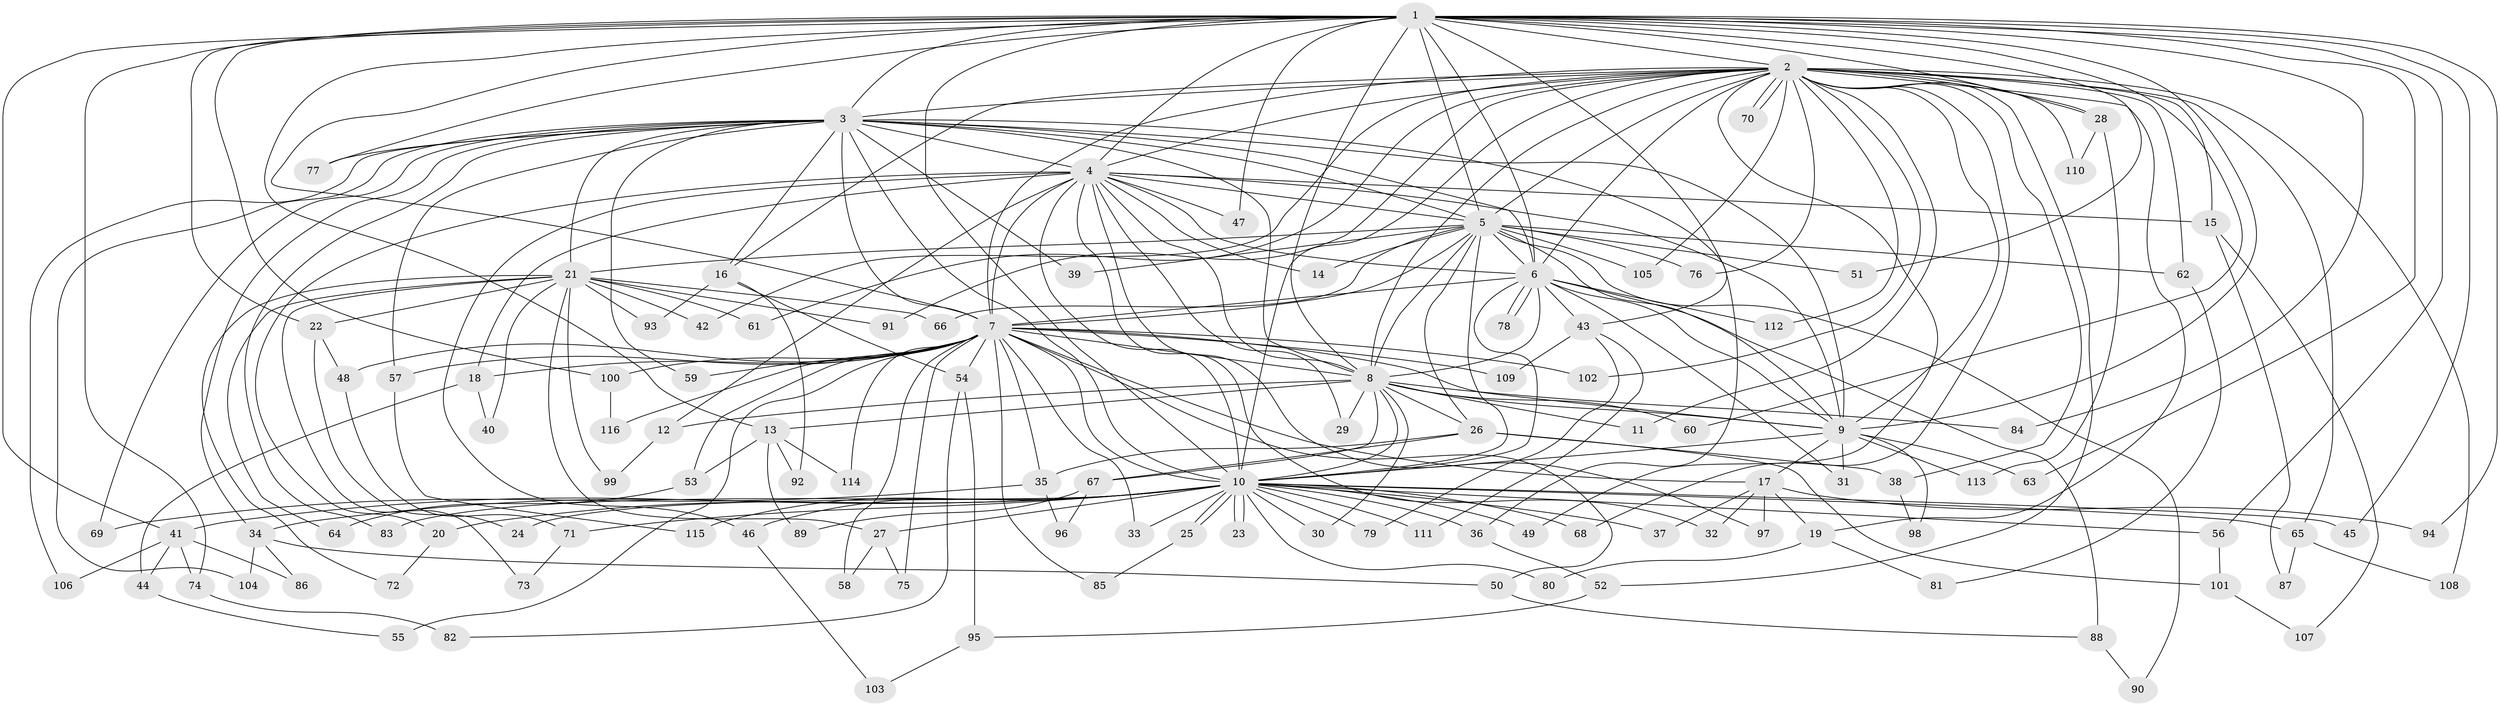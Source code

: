 // Generated by graph-tools (version 1.1) at 2025/01/03/09/25 03:01:29]
// undirected, 116 vertices, 257 edges
graph export_dot {
graph [start="1"]
  node [color=gray90,style=filled];
  1;
  2;
  3;
  4;
  5;
  6;
  7;
  8;
  9;
  10;
  11;
  12;
  13;
  14;
  15;
  16;
  17;
  18;
  19;
  20;
  21;
  22;
  23;
  24;
  25;
  26;
  27;
  28;
  29;
  30;
  31;
  32;
  33;
  34;
  35;
  36;
  37;
  38;
  39;
  40;
  41;
  42;
  43;
  44;
  45;
  46;
  47;
  48;
  49;
  50;
  51;
  52;
  53;
  54;
  55;
  56;
  57;
  58;
  59;
  60;
  61;
  62;
  63;
  64;
  65;
  66;
  67;
  68;
  69;
  70;
  71;
  72;
  73;
  74;
  75;
  76;
  77;
  78;
  79;
  80;
  81;
  82;
  83;
  84;
  85;
  86;
  87;
  88;
  89;
  90;
  91;
  92;
  93;
  94;
  95;
  96;
  97;
  98;
  99;
  100;
  101;
  102;
  103;
  104;
  105;
  106;
  107;
  108;
  109;
  110;
  111;
  112;
  113;
  114;
  115;
  116;
  1 -- 2;
  1 -- 3;
  1 -- 4;
  1 -- 5;
  1 -- 6;
  1 -- 7;
  1 -- 8;
  1 -- 9;
  1 -- 10;
  1 -- 13;
  1 -- 22;
  1 -- 28;
  1 -- 41;
  1 -- 43;
  1 -- 45;
  1 -- 47;
  1 -- 51;
  1 -- 56;
  1 -- 60;
  1 -- 63;
  1 -- 74;
  1 -- 77;
  1 -- 84;
  1 -- 94;
  1 -- 100;
  2 -- 3;
  2 -- 4;
  2 -- 5;
  2 -- 6;
  2 -- 7;
  2 -- 8;
  2 -- 9;
  2 -- 10;
  2 -- 11;
  2 -- 15;
  2 -- 16;
  2 -- 19;
  2 -- 28;
  2 -- 38;
  2 -- 42;
  2 -- 49;
  2 -- 52;
  2 -- 61;
  2 -- 62;
  2 -- 65;
  2 -- 68;
  2 -- 70;
  2 -- 70;
  2 -- 76;
  2 -- 91;
  2 -- 102;
  2 -- 105;
  2 -- 108;
  2 -- 110;
  2 -- 112;
  3 -- 4;
  3 -- 5;
  3 -- 6;
  3 -- 7;
  3 -- 8;
  3 -- 9;
  3 -- 10;
  3 -- 16;
  3 -- 21;
  3 -- 34;
  3 -- 36;
  3 -- 39;
  3 -- 57;
  3 -- 59;
  3 -- 69;
  3 -- 77;
  3 -- 83;
  3 -- 104;
  3 -- 106;
  4 -- 5;
  4 -- 6;
  4 -- 7;
  4 -- 8;
  4 -- 9;
  4 -- 10;
  4 -- 12;
  4 -- 14;
  4 -- 15;
  4 -- 18;
  4 -- 20;
  4 -- 29;
  4 -- 32;
  4 -- 46;
  4 -- 47;
  4 -- 97;
  5 -- 6;
  5 -- 7;
  5 -- 8;
  5 -- 9;
  5 -- 10;
  5 -- 14;
  5 -- 21;
  5 -- 26;
  5 -- 39;
  5 -- 51;
  5 -- 62;
  5 -- 66;
  5 -- 76;
  5 -- 90;
  5 -- 105;
  6 -- 7;
  6 -- 8;
  6 -- 9;
  6 -- 10;
  6 -- 31;
  6 -- 43;
  6 -- 78;
  6 -- 78;
  6 -- 88;
  6 -- 112;
  7 -- 8;
  7 -- 9;
  7 -- 10;
  7 -- 17;
  7 -- 18;
  7 -- 33;
  7 -- 35;
  7 -- 48;
  7 -- 50;
  7 -- 53;
  7 -- 54;
  7 -- 55;
  7 -- 57;
  7 -- 58;
  7 -- 59;
  7 -- 75;
  7 -- 85;
  7 -- 100;
  7 -- 102;
  7 -- 109;
  7 -- 114;
  7 -- 116;
  8 -- 9;
  8 -- 10;
  8 -- 11;
  8 -- 12;
  8 -- 13;
  8 -- 26;
  8 -- 29;
  8 -- 30;
  8 -- 60;
  8 -- 67;
  8 -- 84;
  9 -- 10;
  9 -- 17;
  9 -- 31;
  9 -- 63;
  9 -- 98;
  9 -- 113;
  10 -- 20;
  10 -- 23;
  10 -- 23;
  10 -- 24;
  10 -- 25;
  10 -- 25;
  10 -- 27;
  10 -- 30;
  10 -- 33;
  10 -- 34;
  10 -- 36;
  10 -- 37;
  10 -- 41;
  10 -- 45;
  10 -- 46;
  10 -- 49;
  10 -- 56;
  10 -- 65;
  10 -- 68;
  10 -- 71;
  10 -- 79;
  10 -- 80;
  10 -- 83;
  10 -- 111;
  10 -- 115;
  12 -- 99;
  13 -- 53;
  13 -- 89;
  13 -- 92;
  13 -- 114;
  15 -- 87;
  15 -- 107;
  16 -- 54;
  16 -- 92;
  16 -- 93;
  17 -- 19;
  17 -- 32;
  17 -- 37;
  17 -- 94;
  17 -- 97;
  18 -- 40;
  18 -- 44;
  19 -- 80;
  19 -- 81;
  20 -- 72;
  21 -- 22;
  21 -- 27;
  21 -- 40;
  21 -- 42;
  21 -- 61;
  21 -- 64;
  21 -- 66;
  21 -- 72;
  21 -- 73;
  21 -- 91;
  21 -- 93;
  21 -- 99;
  22 -- 24;
  22 -- 48;
  25 -- 85;
  26 -- 35;
  26 -- 38;
  26 -- 67;
  26 -- 101;
  27 -- 58;
  27 -- 75;
  28 -- 110;
  28 -- 113;
  34 -- 50;
  34 -- 86;
  34 -- 104;
  35 -- 69;
  35 -- 96;
  36 -- 52;
  38 -- 98;
  41 -- 44;
  41 -- 74;
  41 -- 86;
  41 -- 106;
  43 -- 79;
  43 -- 109;
  43 -- 111;
  44 -- 55;
  46 -- 103;
  48 -- 71;
  50 -- 88;
  52 -- 95;
  53 -- 64;
  54 -- 82;
  54 -- 95;
  56 -- 101;
  57 -- 115;
  62 -- 81;
  65 -- 87;
  65 -- 108;
  67 -- 89;
  67 -- 96;
  71 -- 73;
  74 -- 82;
  88 -- 90;
  95 -- 103;
  100 -- 116;
  101 -- 107;
}
